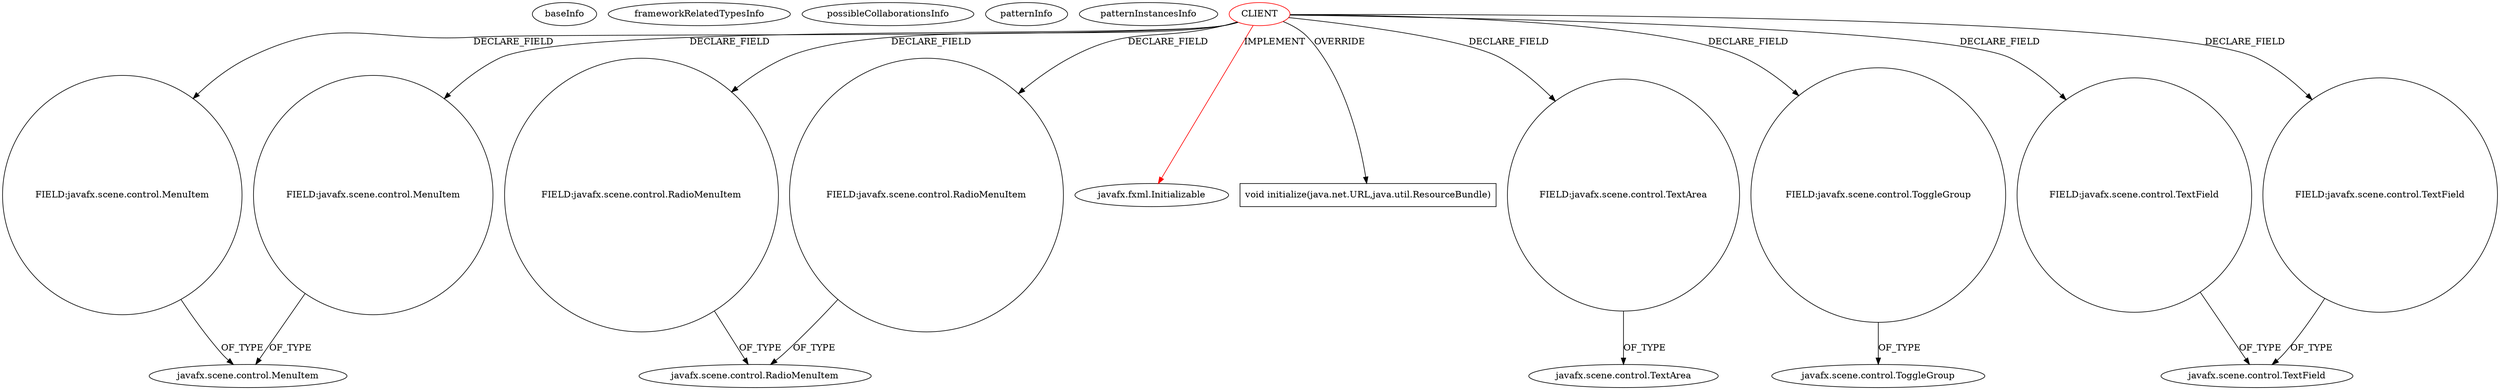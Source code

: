 digraph {
baseInfo[graphId=3943,category="pattern",isAnonymous=false,possibleRelation=false]
frameworkRelatedTypesInfo[0="javafx.fxml.Initializable"]
possibleCollaborationsInfo[]
patternInfo[frequency=2.0,patternRootClient=0]
patternInstancesInfo[0="svadlamudi-GaussJordanElimination~/svadlamudi-GaussJordanElimination/GaussJordanElimination-master/src/gauss/jordan/elimination/MainController.java~MainController~4396",1="killjoy64-Scouting~/killjoy64-Scouting/Scouting-master/Robotics Scouting Client/src/org/petoskeypaladins/scouting/client/Controller.java~Controller~3456"]
11[label="javafx.scene.control.RadioMenuItem",vertexType="FRAMEWORK_CLASS_TYPE",isFrameworkType=false]
38[label="FIELD:javafx.scene.control.RadioMenuItem",vertexType="FIELD_DECLARATION",isFrameworkType=false,shape=circle]
0[label="CLIENT",vertexType="ROOT_CLIENT_CLASS_DECLARATION",isFrameworkType=false,color=red]
16[label="FIELD:javafx.scene.control.MenuItem",vertexType="FIELD_DECLARATION",isFrameworkType=false,shape=circle]
22[label="FIELD:javafx.scene.control.MenuItem",vertexType="FIELD_DECLARATION",isFrameworkType=false,shape=circle]
18[label="FIELD:javafx.scene.control.TextArea",vertexType="FIELD_DECLARATION",isFrameworkType=false,shape=circle]
1[label="javafx.fxml.Initializable",vertexType="FRAMEWORK_INTERFACE_TYPE",isFrameworkType=false]
19[label="javafx.scene.control.TextArea",vertexType="FRAMEWORK_CLASS_TYPE",isFrameworkType=false]
76[label="void initialize(java.net.URL,java.util.ResourceBundle)",vertexType="OVERRIDING_METHOD_DECLARATION",isFrameworkType=false,shape=box]
17[label="javafx.scene.control.MenuItem",vertexType="FRAMEWORK_CLASS_TYPE",isFrameworkType=false]
44[label="FIELD:javafx.scene.control.ToggleGroup",vertexType="FIELD_DECLARATION",isFrameworkType=false,shape=circle]
45[label="javafx.scene.control.ToggleGroup",vertexType="FRAMEWORK_CLASS_TYPE",isFrameworkType=false]
40[label="FIELD:javafx.scene.control.RadioMenuItem",vertexType="FIELD_DECLARATION",isFrameworkType=false,shape=circle]
70[label="FIELD:javafx.scene.control.TextField",vertexType="FIELD_DECLARATION",isFrameworkType=false,shape=circle]
33[label="javafx.scene.control.TextField",vertexType="FRAMEWORK_CLASS_TYPE",isFrameworkType=false]
32[label="FIELD:javafx.scene.control.TextField",vertexType="FIELD_DECLARATION",isFrameworkType=false,shape=circle]
0->18[label="DECLARE_FIELD"]
44->45[label="OF_TYPE"]
32->33[label="OF_TYPE"]
38->11[label="OF_TYPE"]
40->11[label="OF_TYPE"]
22->17[label="OF_TYPE"]
0->22[label="DECLARE_FIELD"]
0->76[label="OVERRIDE"]
0->70[label="DECLARE_FIELD"]
0->40[label="DECLARE_FIELD"]
70->33[label="OF_TYPE"]
18->19[label="OF_TYPE"]
0->32[label="DECLARE_FIELD"]
16->17[label="OF_TYPE"]
0->38[label="DECLARE_FIELD"]
0->44[label="DECLARE_FIELD"]
0->1[label="IMPLEMENT",color=red]
0->16[label="DECLARE_FIELD"]
}

